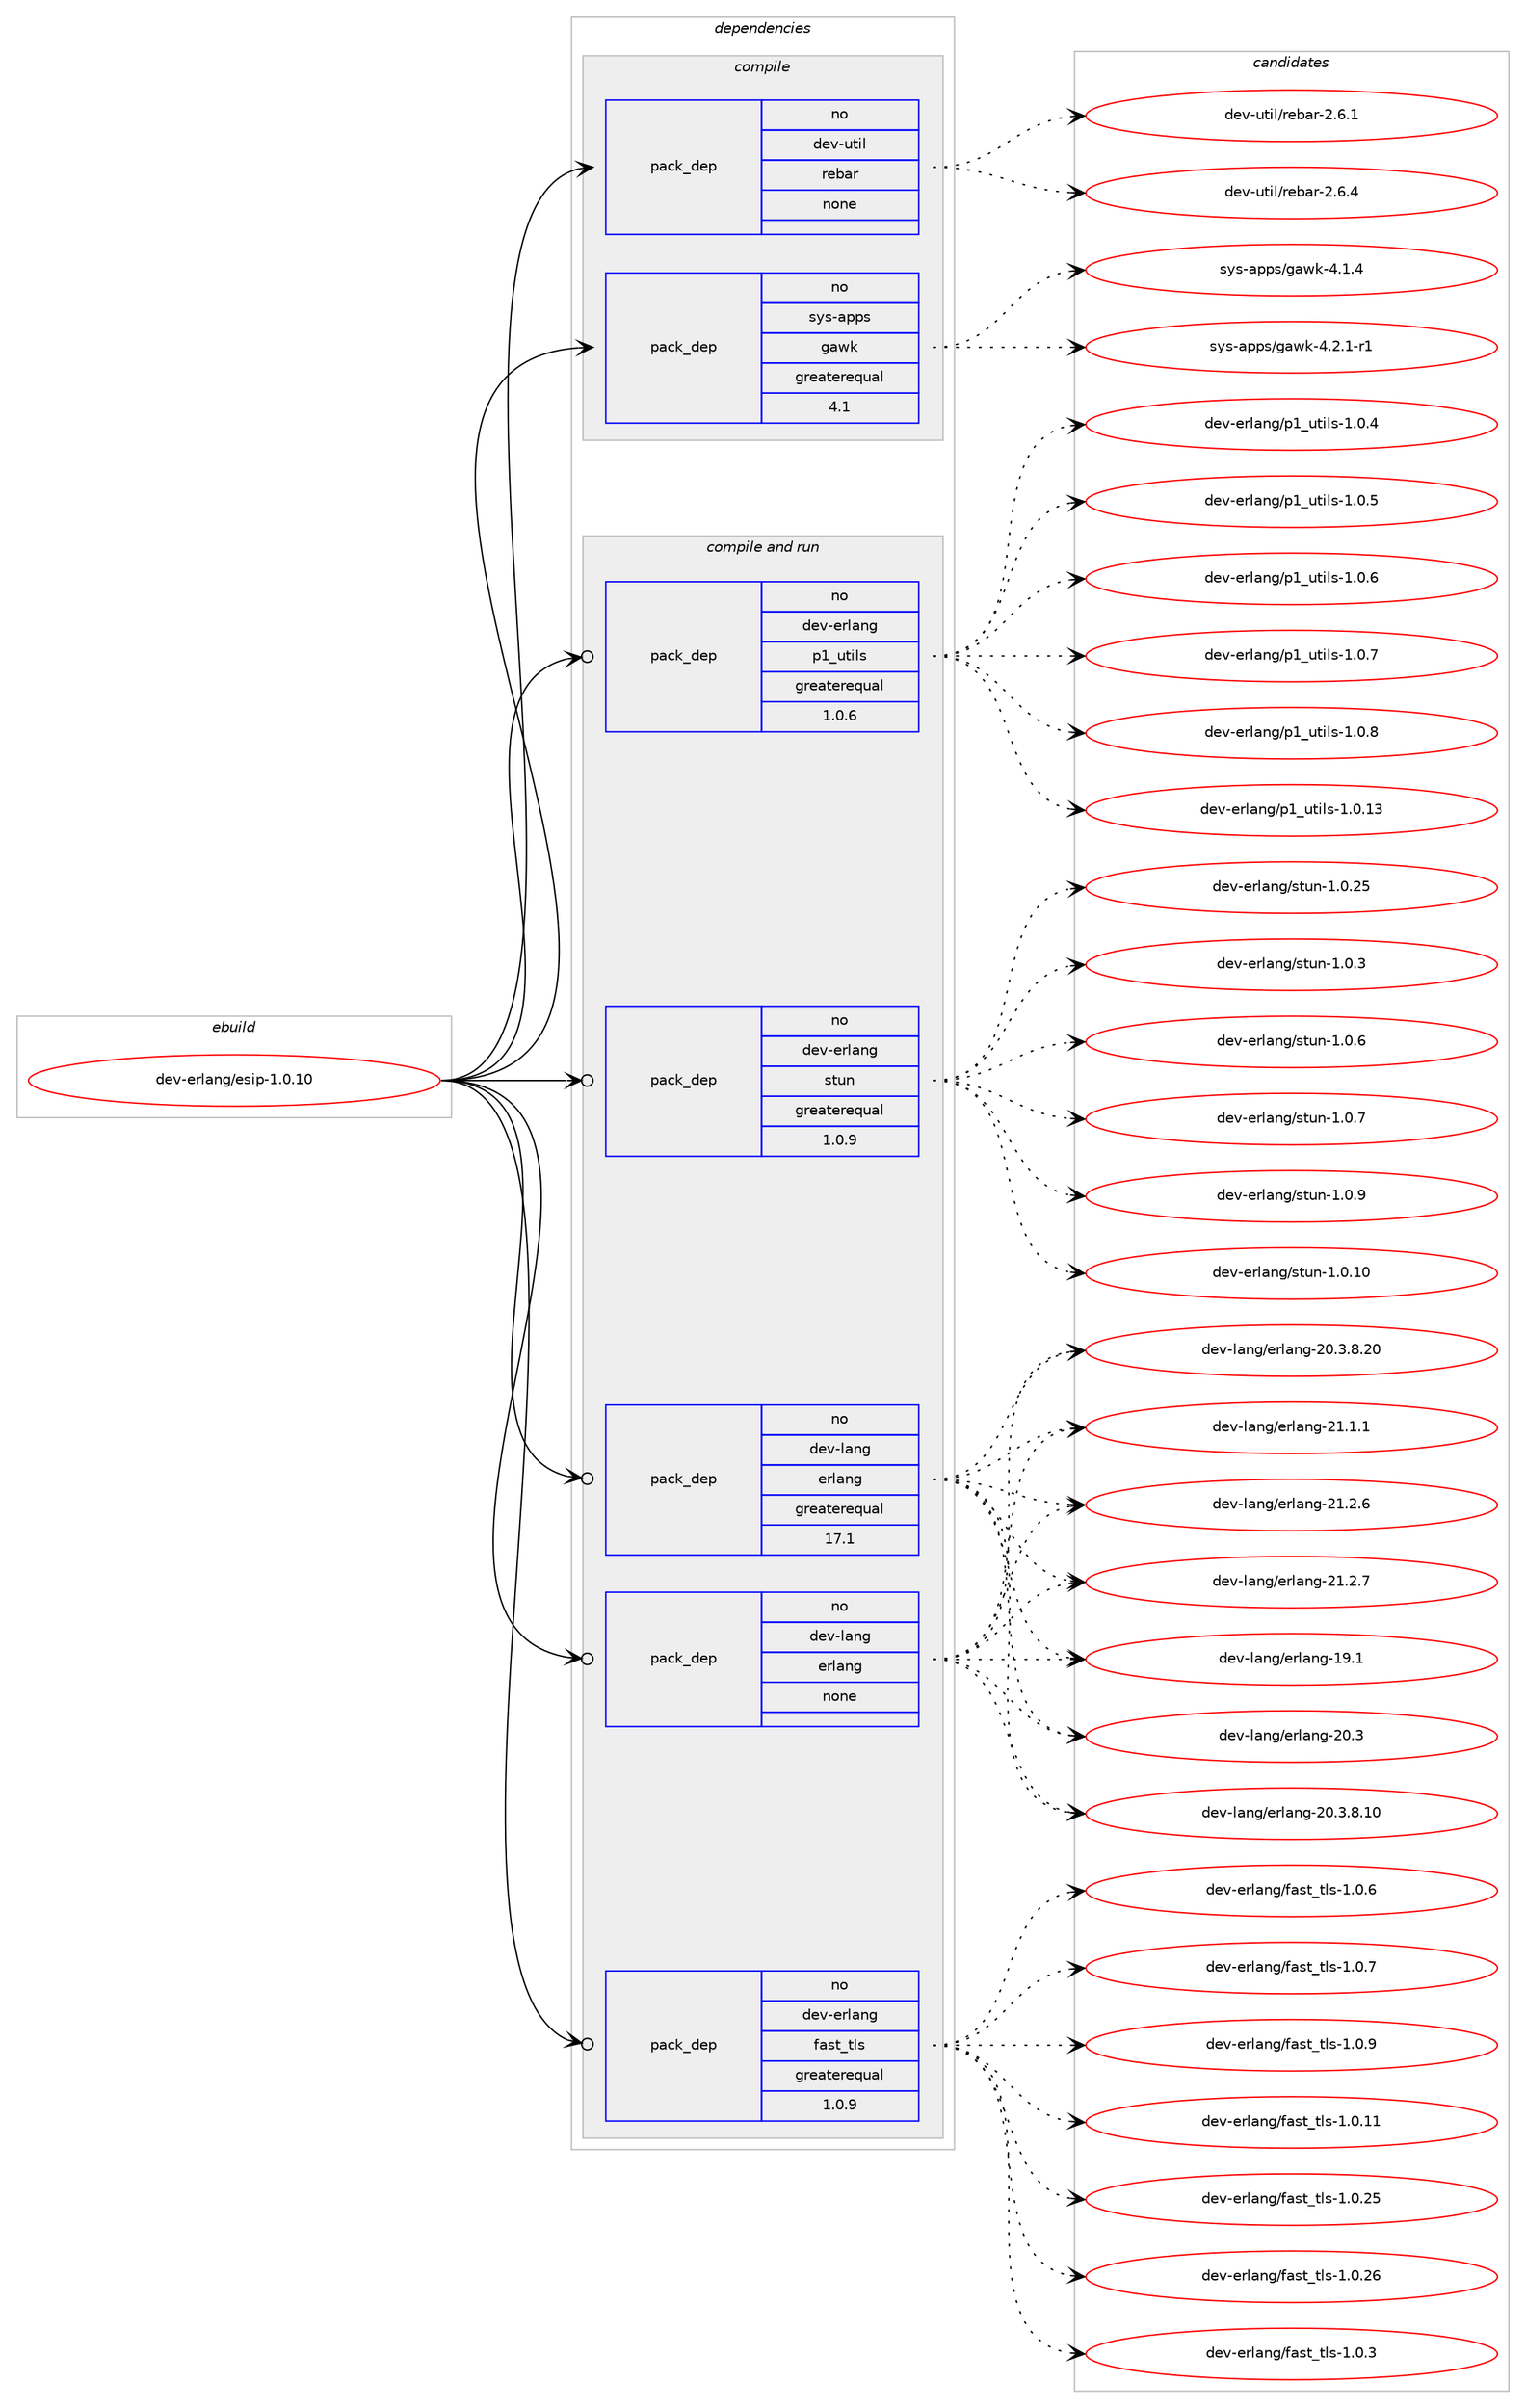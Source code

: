 digraph prolog {

# *************
# Graph options
# *************

newrank=true;
concentrate=true;
compound=true;
graph [rankdir=LR,fontname=Helvetica,fontsize=10,ranksep=1.5];#, ranksep=2.5, nodesep=0.2];
edge  [arrowhead=vee];
node  [fontname=Helvetica,fontsize=10];

# **********
# The ebuild
# **********

subgraph cluster_leftcol {
color=gray;
rank=same;
label=<<i>ebuild</i>>;
id [label="dev-erlang/esip-1.0.10", color=red, width=4, href="../dev-erlang/esip-1.0.10.svg"];
}

# ****************
# The dependencies
# ****************

subgraph cluster_midcol {
color=gray;
label=<<i>dependencies</i>>;
subgraph cluster_compile {
fillcolor="#eeeeee";
style=filled;
label=<<i>compile</i>>;
subgraph pack944737 {
dependency1323991 [label=<<TABLE BORDER="0" CELLBORDER="1" CELLSPACING="0" CELLPADDING="4" WIDTH="220"><TR><TD ROWSPAN="6" CELLPADDING="30">pack_dep</TD></TR><TR><TD WIDTH="110">no</TD></TR><TR><TD>dev-util</TD></TR><TR><TD>rebar</TD></TR><TR><TD>none</TD></TR><TR><TD></TD></TR></TABLE>>, shape=none, color=blue];
}
id:e -> dependency1323991:w [weight=20,style="solid",arrowhead="vee"];
subgraph pack944738 {
dependency1323992 [label=<<TABLE BORDER="0" CELLBORDER="1" CELLSPACING="0" CELLPADDING="4" WIDTH="220"><TR><TD ROWSPAN="6" CELLPADDING="30">pack_dep</TD></TR><TR><TD WIDTH="110">no</TD></TR><TR><TD>sys-apps</TD></TR><TR><TD>gawk</TD></TR><TR><TD>greaterequal</TD></TR><TR><TD>4.1</TD></TR></TABLE>>, shape=none, color=blue];
}
id:e -> dependency1323992:w [weight=20,style="solid",arrowhead="vee"];
}
subgraph cluster_compileandrun {
fillcolor="#eeeeee";
style=filled;
label=<<i>compile and run</i>>;
subgraph pack944739 {
dependency1323993 [label=<<TABLE BORDER="0" CELLBORDER="1" CELLSPACING="0" CELLPADDING="4" WIDTH="220"><TR><TD ROWSPAN="6" CELLPADDING="30">pack_dep</TD></TR><TR><TD WIDTH="110">no</TD></TR><TR><TD>dev-erlang</TD></TR><TR><TD>fast_tls</TD></TR><TR><TD>greaterequal</TD></TR><TR><TD>1.0.9</TD></TR></TABLE>>, shape=none, color=blue];
}
id:e -> dependency1323993:w [weight=20,style="solid",arrowhead="odotvee"];
subgraph pack944740 {
dependency1323994 [label=<<TABLE BORDER="0" CELLBORDER="1" CELLSPACING="0" CELLPADDING="4" WIDTH="220"><TR><TD ROWSPAN="6" CELLPADDING="30">pack_dep</TD></TR><TR><TD WIDTH="110">no</TD></TR><TR><TD>dev-erlang</TD></TR><TR><TD>p1_utils</TD></TR><TR><TD>greaterequal</TD></TR><TR><TD>1.0.6</TD></TR></TABLE>>, shape=none, color=blue];
}
id:e -> dependency1323994:w [weight=20,style="solid",arrowhead="odotvee"];
subgraph pack944741 {
dependency1323995 [label=<<TABLE BORDER="0" CELLBORDER="1" CELLSPACING="0" CELLPADDING="4" WIDTH="220"><TR><TD ROWSPAN="6" CELLPADDING="30">pack_dep</TD></TR><TR><TD WIDTH="110">no</TD></TR><TR><TD>dev-erlang</TD></TR><TR><TD>stun</TD></TR><TR><TD>greaterequal</TD></TR><TR><TD>1.0.9</TD></TR></TABLE>>, shape=none, color=blue];
}
id:e -> dependency1323995:w [weight=20,style="solid",arrowhead="odotvee"];
subgraph pack944742 {
dependency1323996 [label=<<TABLE BORDER="0" CELLBORDER="1" CELLSPACING="0" CELLPADDING="4" WIDTH="220"><TR><TD ROWSPAN="6" CELLPADDING="30">pack_dep</TD></TR><TR><TD WIDTH="110">no</TD></TR><TR><TD>dev-lang</TD></TR><TR><TD>erlang</TD></TR><TR><TD>greaterequal</TD></TR><TR><TD>17.1</TD></TR></TABLE>>, shape=none, color=blue];
}
id:e -> dependency1323996:w [weight=20,style="solid",arrowhead="odotvee"];
subgraph pack944743 {
dependency1323997 [label=<<TABLE BORDER="0" CELLBORDER="1" CELLSPACING="0" CELLPADDING="4" WIDTH="220"><TR><TD ROWSPAN="6" CELLPADDING="30">pack_dep</TD></TR><TR><TD WIDTH="110">no</TD></TR><TR><TD>dev-lang</TD></TR><TR><TD>erlang</TD></TR><TR><TD>none</TD></TR><TR><TD></TD></TR></TABLE>>, shape=none, color=blue];
}
id:e -> dependency1323997:w [weight=20,style="solid",arrowhead="odotvee"];
}
subgraph cluster_run {
fillcolor="#eeeeee";
style=filled;
label=<<i>run</i>>;
}
}

# **************
# The candidates
# **************

subgraph cluster_choices {
rank=same;
color=gray;
label=<<i>candidates</i>>;

subgraph choice944737 {
color=black;
nodesep=1;
choice10010111845117116105108471141019897114455046544649 [label="dev-util/rebar-2.6.1", color=red, width=4,href="../dev-util/rebar-2.6.1.svg"];
choice10010111845117116105108471141019897114455046544652 [label="dev-util/rebar-2.6.4", color=red, width=4,href="../dev-util/rebar-2.6.4.svg"];
dependency1323991:e -> choice10010111845117116105108471141019897114455046544649:w [style=dotted,weight="100"];
dependency1323991:e -> choice10010111845117116105108471141019897114455046544652:w [style=dotted,weight="100"];
}
subgraph choice944738 {
color=black;
nodesep=1;
choice11512111545971121121154710397119107455246494652 [label="sys-apps/gawk-4.1.4", color=red, width=4,href="../sys-apps/gawk-4.1.4.svg"];
choice115121115459711211211547103971191074552465046494511449 [label="sys-apps/gawk-4.2.1-r1", color=red, width=4,href="../sys-apps/gawk-4.2.1-r1.svg"];
dependency1323992:e -> choice11512111545971121121154710397119107455246494652:w [style=dotted,weight="100"];
dependency1323992:e -> choice115121115459711211211547103971191074552465046494511449:w [style=dotted,weight="100"];
}
subgraph choice944739 {
color=black;
nodesep=1;
choice100101118451011141089711010347102971151169511610811545494648464949 [label="dev-erlang/fast_tls-1.0.11", color=red, width=4,href="../dev-erlang/fast_tls-1.0.11.svg"];
choice100101118451011141089711010347102971151169511610811545494648465053 [label="dev-erlang/fast_tls-1.0.25", color=red, width=4,href="../dev-erlang/fast_tls-1.0.25.svg"];
choice100101118451011141089711010347102971151169511610811545494648465054 [label="dev-erlang/fast_tls-1.0.26", color=red, width=4,href="../dev-erlang/fast_tls-1.0.26.svg"];
choice1001011184510111410897110103471029711511695116108115454946484651 [label="dev-erlang/fast_tls-1.0.3", color=red, width=4,href="../dev-erlang/fast_tls-1.0.3.svg"];
choice1001011184510111410897110103471029711511695116108115454946484654 [label="dev-erlang/fast_tls-1.0.6", color=red, width=4,href="../dev-erlang/fast_tls-1.0.6.svg"];
choice1001011184510111410897110103471029711511695116108115454946484655 [label="dev-erlang/fast_tls-1.0.7", color=red, width=4,href="../dev-erlang/fast_tls-1.0.7.svg"];
choice1001011184510111410897110103471029711511695116108115454946484657 [label="dev-erlang/fast_tls-1.0.9", color=red, width=4,href="../dev-erlang/fast_tls-1.0.9.svg"];
dependency1323993:e -> choice100101118451011141089711010347102971151169511610811545494648464949:w [style=dotted,weight="100"];
dependency1323993:e -> choice100101118451011141089711010347102971151169511610811545494648465053:w [style=dotted,weight="100"];
dependency1323993:e -> choice100101118451011141089711010347102971151169511610811545494648465054:w [style=dotted,weight="100"];
dependency1323993:e -> choice1001011184510111410897110103471029711511695116108115454946484651:w [style=dotted,weight="100"];
dependency1323993:e -> choice1001011184510111410897110103471029711511695116108115454946484654:w [style=dotted,weight="100"];
dependency1323993:e -> choice1001011184510111410897110103471029711511695116108115454946484655:w [style=dotted,weight="100"];
dependency1323993:e -> choice1001011184510111410897110103471029711511695116108115454946484657:w [style=dotted,weight="100"];
}
subgraph choice944740 {
color=black;
nodesep=1;
choice100101118451011141089711010347112499511711610510811545494648464951 [label="dev-erlang/p1_utils-1.0.13", color=red, width=4,href="../dev-erlang/p1_utils-1.0.13.svg"];
choice1001011184510111410897110103471124995117116105108115454946484652 [label="dev-erlang/p1_utils-1.0.4", color=red, width=4,href="../dev-erlang/p1_utils-1.0.4.svg"];
choice1001011184510111410897110103471124995117116105108115454946484653 [label="dev-erlang/p1_utils-1.0.5", color=red, width=4,href="../dev-erlang/p1_utils-1.0.5.svg"];
choice1001011184510111410897110103471124995117116105108115454946484654 [label="dev-erlang/p1_utils-1.0.6", color=red, width=4,href="../dev-erlang/p1_utils-1.0.6.svg"];
choice1001011184510111410897110103471124995117116105108115454946484655 [label="dev-erlang/p1_utils-1.0.7", color=red, width=4,href="../dev-erlang/p1_utils-1.0.7.svg"];
choice1001011184510111410897110103471124995117116105108115454946484656 [label="dev-erlang/p1_utils-1.0.8", color=red, width=4,href="../dev-erlang/p1_utils-1.0.8.svg"];
dependency1323994:e -> choice100101118451011141089711010347112499511711610510811545494648464951:w [style=dotted,weight="100"];
dependency1323994:e -> choice1001011184510111410897110103471124995117116105108115454946484652:w [style=dotted,weight="100"];
dependency1323994:e -> choice1001011184510111410897110103471124995117116105108115454946484653:w [style=dotted,weight="100"];
dependency1323994:e -> choice1001011184510111410897110103471124995117116105108115454946484654:w [style=dotted,weight="100"];
dependency1323994:e -> choice1001011184510111410897110103471124995117116105108115454946484655:w [style=dotted,weight="100"];
dependency1323994:e -> choice1001011184510111410897110103471124995117116105108115454946484656:w [style=dotted,weight="100"];
}
subgraph choice944741 {
color=black;
nodesep=1;
choice10010111845101114108971101034711511611711045494648464948 [label="dev-erlang/stun-1.0.10", color=red, width=4,href="../dev-erlang/stun-1.0.10.svg"];
choice10010111845101114108971101034711511611711045494648465053 [label="dev-erlang/stun-1.0.25", color=red, width=4,href="../dev-erlang/stun-1.0.25.svg"];
choice100101118451011141089711010347115116117110454946484651 [label="dev-erlang/stun-1.0.3", color=red, width=4,href="../dev-erlang/stun-1.0.3.svg"];
choice100101118451011141089711010347115116117110454946484654 [label="dev-erlang/stun-1.0.6", color=red, width=4,href="../dev-erlang/stun-1.0.6.svg"];
choice100101118451011141089711010347115116117110454946484655 [label="dev-erlang/stun-1.0.7", color=red, width=4,href="../dev-erlang/stun-1.0.7.svg"];
choice100101118451011141089711010347115116117110454946484657 [label="dev-erlang/stun-1.0.9", color=red, width=4,href="../dev-erlang/stun-1.0.9.svg"];
dependency1323995:e -> choice10010111845101114108971101034711511611711045494648464948:w [style=dotted,weight="100"];
dependency1323995:e -> choice10010111845101114108971101034711511611711045494648465053:w [style=dotted,weight="100"];
dependency1323995:e -> choice100101118451011141089711010347115116117110454946484651:w [style=dotted,weight="100"];
dependency1323995:e -> choice100101118451011141089711010347115116117110454946484654:w [style=dotted,weight="100"];
dependency1323995:e -> choice100101118451011141089711010347115116117110454946484655:w [style=dotted,weight="100"];
dependency1323995:e -> choice100101118451011141089711010347115116117110454946484657:w [style=dotted,weight="100"];
}
subgraph choice944742 {
color=black;
nodesep=1;
choice100101118451089711010347101114108971101034549574649 [label="dev-lang/erlang-19.1", color=red, width=4,href="../dev-lang/erlang-19.1.svg"];
choice100101118451089711010347101114108971101034550484651 [label="dev-lang/erlang-20.3", color=red, width=4,href="../dev-lang/erlang-20.3.svg"];
choice1001011184510897110103471011141089711010345504846514656464948 [label="dev-lang/erlang-20.3.8.10", color=red, width=4,href="../dev-lang/erlang-20.3.8.10.svg"];
choice1001011184510897110103471011141089711010345504846514656465048 [label="dev-lang/erlang-20.3.8.20", color=red, width=4,href="../dev-lang/erlang-20.3.8.20.svg"];
choice1001011184510897110103471011141089711010345504946494649 [label="dev-lang/erlang-21.1.1", color=red, width=4,href="../dev-lang/erlang-21.1.1.svg"];
choice1001011184510897110103471011141089711010345504946504654 [label="dev-lang/erlang-21.2.6", color=red, width=4,href="../dev-lang/erlang-21.2.6.svg"];
choice1001011184510897110103471011141089711010345504946504655 [label="dev-lang/erlang-21.2.7", color=red, width=4,href="../dev-lang/erlang-21.2.7.svg"];
dependency1323996:e -> choice100101118451089711010347101114108971101034549574649:w [style=dotted,weight="100"];
dependency1323996:e -> choice100101118451089711010347101114108971101034550484651:w [style=dotted,weight="100"];
dependency1323996:e -> choice1001011184510897110103471011141089711010345504846514656464948:w [style=dotted,weight="100"];
dependency1323996:e -> choice1001011184510897110103471011141089711010345504846514656465048:w [style=dotted,weight="100"];
dependency1323996:e -> choice1001011184510897110103471011141089711010345504946494649:w [style=dotted,weight="100"];
dependency1323996:e -> choice1001011184510897110103471011141089711010345504946504654:w [style=dotted,weight="100"];
dependency1323996:e -> choice1001011184510897110103471011141089711010345504946504655:w [style=dotted,weight="100"];
}
subgraph choice944743 {
color=black;
nodesep=1;
choice100101118451089711010347101114108971101034549574649 [label="dev-lang/erlang-19.1", color=red, width=4,href="../dev-lang/erlang-19.1.svg"];
choice100101118451089711010347101114108971101034550484651 [label="dev-lang/erlang-20.3", color=red, width=4,href="../dev-lang/erlang-20.3.svg"];
choice1001011184510897110103471011141089711010345504846514656464948 [label="dev-lang/erlang-20.3.8.10", color=red, width=4,href="../dev-lang/erlang-20.3.8.10.svg"];
choice1001011184510897110103471011141089711010345504846514656465048 [label="dev-lang/erlang-20.3.8.20", color=red, width=4,href="../dev-lang/erlang-20.3.8.20.svg"];
choice1001011184510897110103471011141089711010345504946494649 [label="dev-lang/erlang-21.1.1", color=red, width=4,href="../dev-lang/erlang-21.1.1.svg"];
choice1001011184510897110103471011141089711010345504946504654 [label="dev-lang/erlang-21.2.6", color=red, width=4,href="../dev-lang/erlang-21.2.6.svg"];
choice1001011184510897110103471011141089711010345504946504655 [label="dev-lang/erlang-21.2.7", color=red, width=4,href="../dev-lang/erlang-21.2.7.svg"];
dependency1323997:e -> choice100101118451089711010347101114108971101034549574649:w [style=dotted,weight="100"];
dependency1323997:e -> choice100101118451089711010347101114108971101034550484651:w [style=dotted,weight="100"];
dependency1323997:e -> choice1001011184510897110103471011141089711010345504846514656464948:w [style=dotted,weight="100"];
dependency1323997:e -> choice1001011184510897110103471011141089711010345504846514656465048:w [style=dotted,weight="100"];
dependency1323997:e -> choice1001011184510897110103471011141089711010345504946494649:w [style=dotted,weight="100"];
dependency1323997:e -> choice1001011184510897110103471011141089711010345504946504654:w [style=dotted,weight="100"];
dependency1323997:e -> choice1001011184510897110103471011141089711010345504946504655:w [style=dotted,weight="100"];
}
}

}
